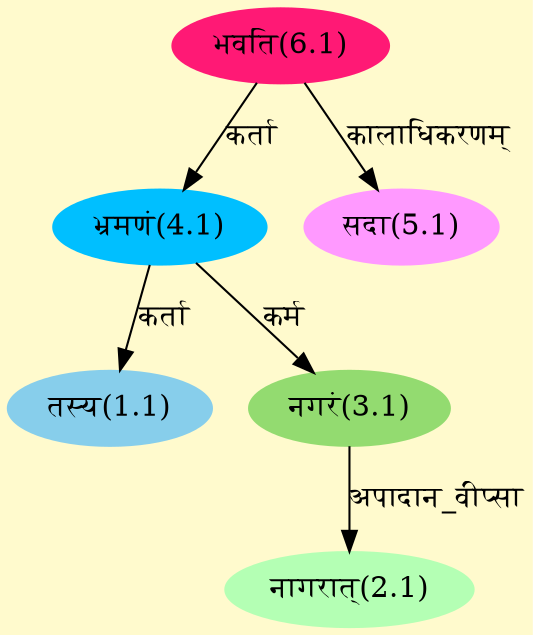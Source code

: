 digraph G{
rankdir=BT;
 compound=true;
 bgcolor="lemonchiffon1";
Node1_1 [style=filled, color="#87CEEB" label = "तस्य(1.1)"]
Node4_1 [style=filled, color="#00BFFF" label = "भ्रमणं(4.1)"]
Node2_1 [style=filled, color="#B4FFB4" label = "नागरात्(2.1)"]
Node3_1 [style=filled, color="#93DB70" label = "नगरं(3.1)"]
Node6_1 [style=filled, color="#FF1975" label = "भवति(6.1)"]
Node5_1 [style=filled, color="#FF99FF" label = "सदा(5.1)"]
/* Start of Relations section */

Node1_1 -> Node4_1 [  label="कर्ता"  dir="back" ]
Node2_1 -> Node3_1 [  label="अपादान_वीप्सा"  dir="back" ]
Node3_1 -> Node4_1 [  label="कर्म"  dir="back" ]
Node4_1 -> Node6_1 [  label="कर्ता"  dir="back" ]
Node5_1 -> Node6_1 [  label="कालाधिकरणम्"  dir="back" ]
}
